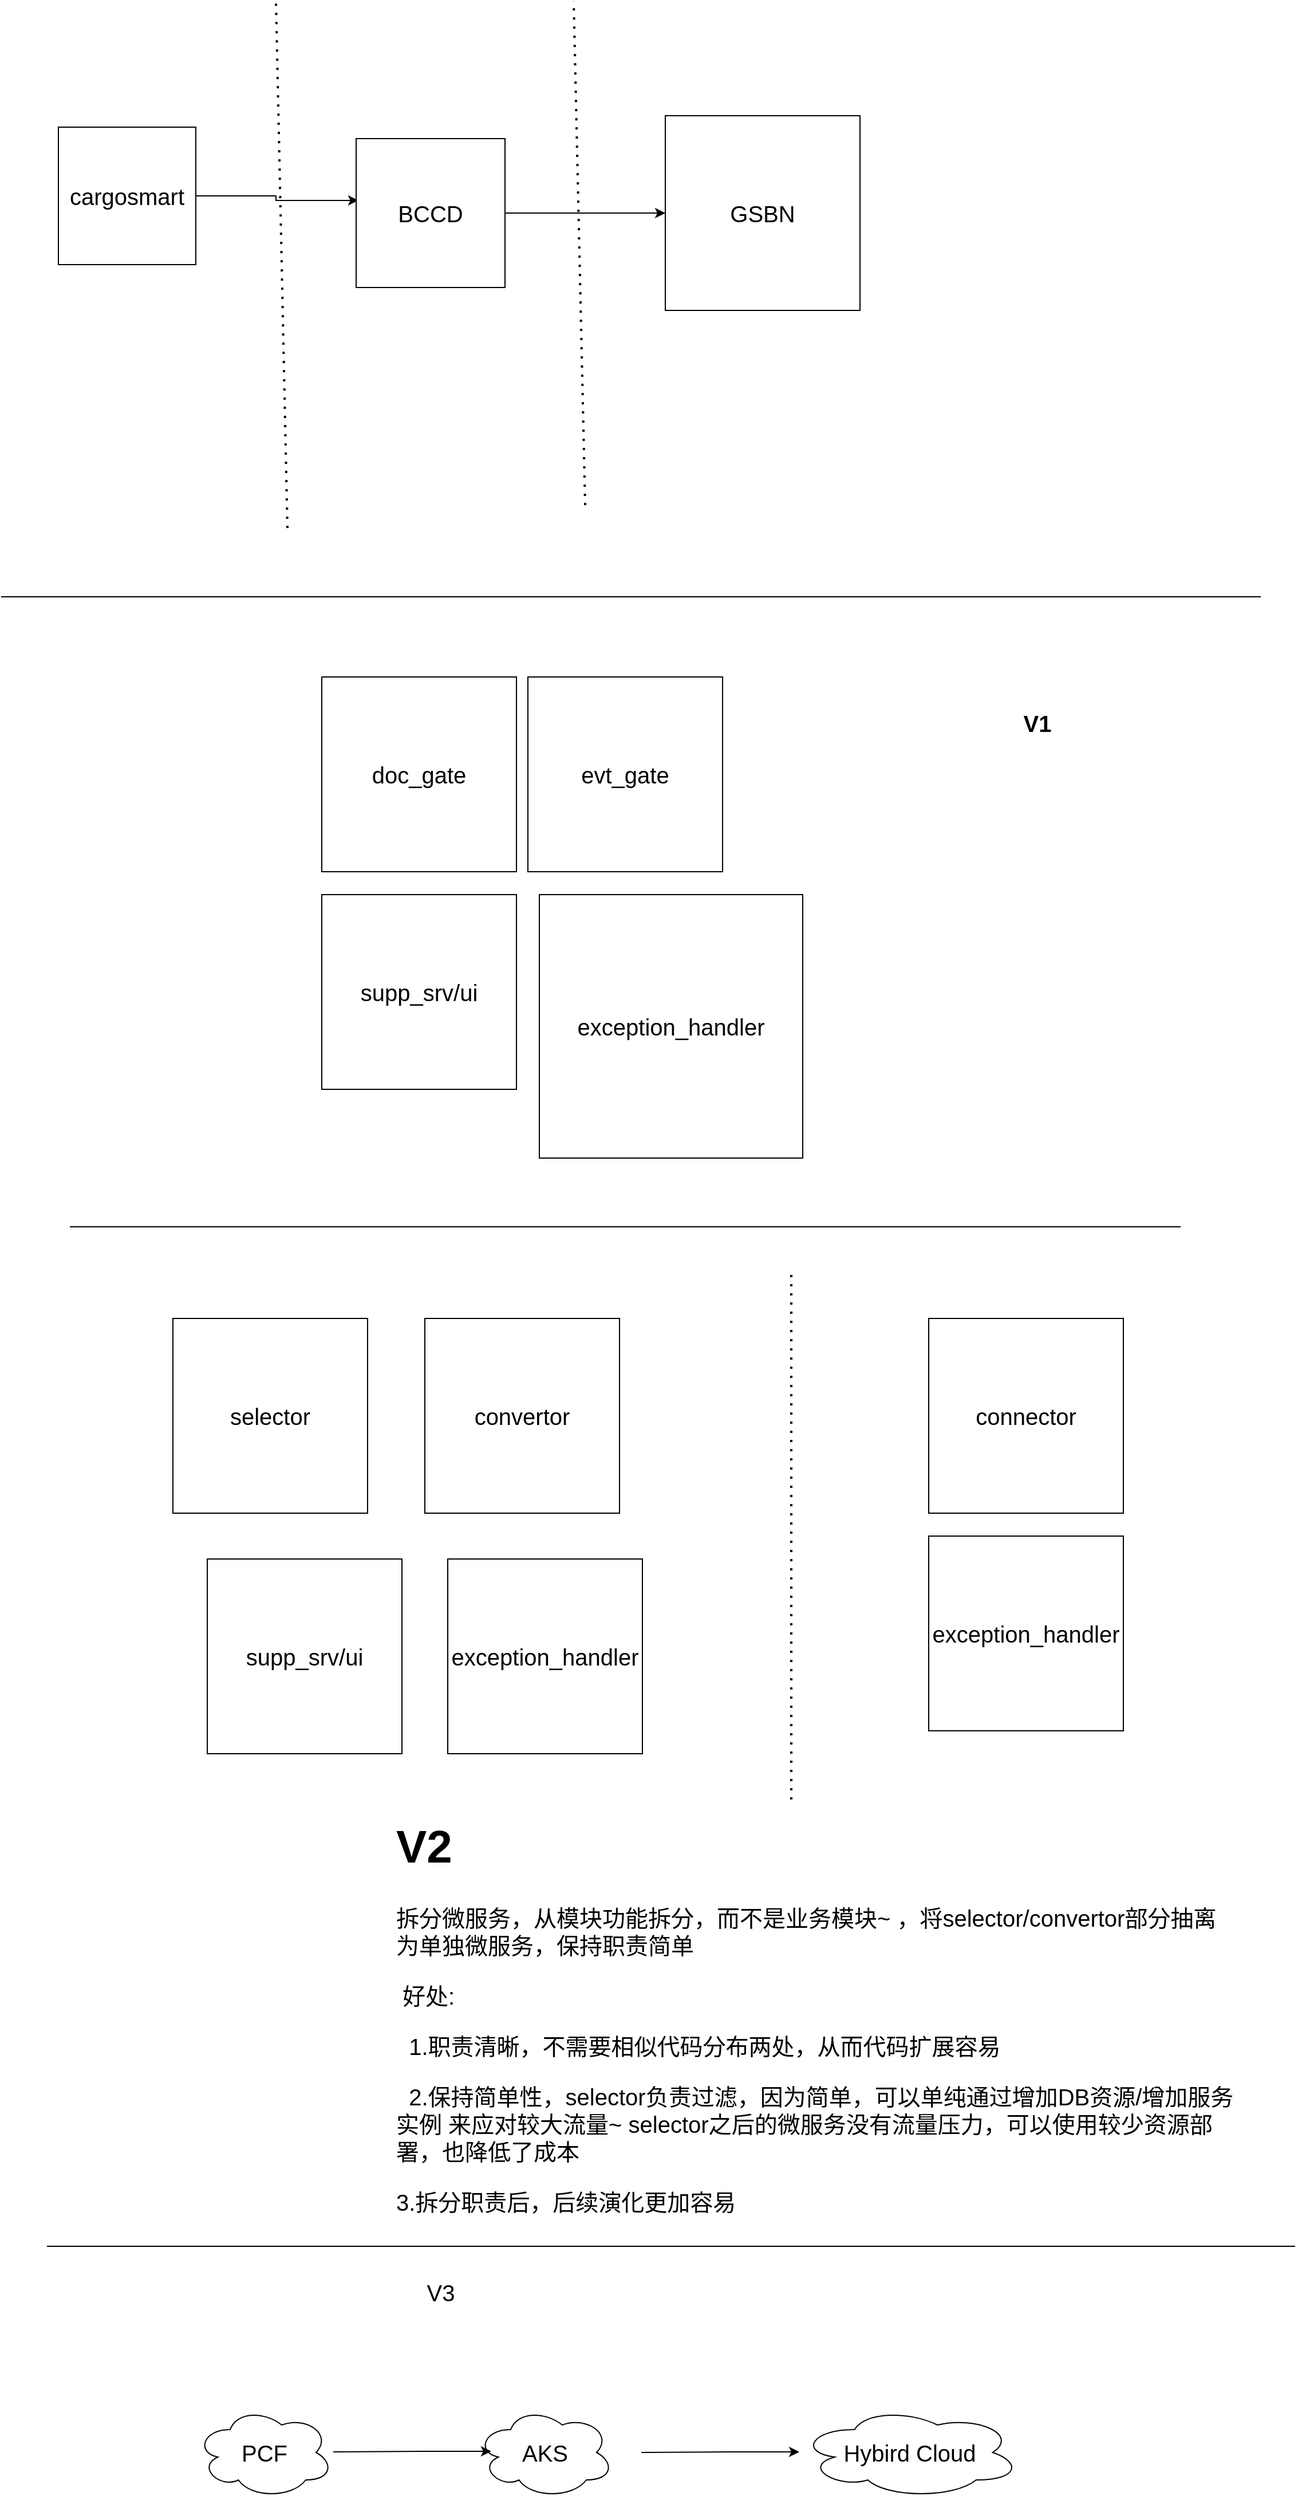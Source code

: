 <mxfile version="14.6.11" type="github"><diagram id="OMsx9liW3h0tBQIRbgd1" name="Page-1"><mxGraphModel dx="1422" dy="752" grid="1" gridSize="10" guides="1" tooltips="1" connect="1" arrows="1" fold="1" page="1" pageScale="1" pageWidth="827" pageHeight="1169" math="0" shadow="0"><root><mxCell id="0"/><mxCell id="1" parent="0"/><mxCell id="OvmdYI9mvSDKZCoPvi-I-7" style="edgeStyle=orthogonalEdgeStyle;rounded=0;orthogonalLoop=1;jettySize=auto;html=1;entryX=0.015;entryY=0.415;entryDx=0;entryDy=0;entryPerimeter=0;" edge="1" parent="1" source="OvmdYI9mvSDKZCoPvi-I-1" target="OvmdYI9mvSDKZCoPvi-I-3"><mxGeometry relative="1" as="geometry"><Array as="points"><mxPoint x="250" y="200"/><mxPoint x="250" y="204"/></Array></mxGeometry></mxCell><mxCell id="OvmdYI9mvSDKZCoPvi-I-1" value="&lt;font style=&quot;font-size: 20px&quot;&gt;cargosmart&lt;/font&gt;" style="whiteSpace=wrap;html=1;aspect=fixed;" vertex="1" parent="1"><mxGeometry x="60" y="140" width="120" height="120" as="geometry"/></mxCell><mxCell id="OvmdYI9mvSDKZCoPvi-I-8" style="edgeStyle=orthogonalEdgeStyle;rounded=0;orthogonalLoop=1;jettySize=auto;html=1;entryX=0;entryY=0.5;entryDx=0;entryDy=0;" edge="1" parent="1" source="OvmdYI9mvSDKZCoPvi-I-3" target="OvmdYI9mvSDKZCoPvi-I-6"><mxGeometry relative="1" as="geometry"/></mxCell><mxCell id="OvmdYI9mvSDKZCoPvi-I-3" value="&lt;font style=&quot;font-size: 20px&quot;&gt;BCCD&lt;/font&gt;" style="whiteSpace=wrap;html=1;aspect=fixed;" vertex="1" parent="1"><mxGeometry x="320" y="150" width="130" height="130" as="geometry"/></mxCell><mxCell id="OvmdYI9mvSDKZCoPvi-I-6" value="&lt;font style=&quot;font-size: 20px&quot;&gt;GSBN&lt;/font&gt;" style="whiteSpace=wrap;html=1;aspect=fixed;" vertex="1" parent="1"><mxGeometry x="590" y="130" width="170" height="170" as="geometry"/></mxCell><mxCell id="OvmdYI9mvSDKZCoPvi-I-9" value="" style="endArrow=none;html=1;" edge="1" parent="1"><mxGeometry width="50" height="50" relative="1" as="geometry"><mxPoint x="10" y="550" as="sourcePoint"/><mxPoint x="1110" y="550" as="targetPoint"/></mxGeometry></mxCell><mxCell id="OvmdYI9mvSDKZCoPvi-I-10" value="" style="endArrow=none;dashed=1;html=1;dashPattern=1 3;strokeWidth=2;" edge="1" parent="1"><mxGeometry width="50" height="50" relative="1" as="geometry"><mxPoint x="260" y="490" as="sourcePoint"/><mxPoint x="250" y="30" as="targetPoint"/></mxGeometry></mxCell><mxCell id="OvmdYI9mvSDKZCoPvi-I-11" value="" style="endArrow=none;dashed=1;html=1;dashPattern=1 3;strokeWidth=2;" edge="1" parent="1"><mxGeometry width="50" height="50" relative="1" as="geometry"><mxPoint x="520" y="470" as="sourcePoint"/><mxPoint x="510" y="30" as="targetPoint"/></mxGeometry></mxCell><mxCell id="OvmdYI9mvSDKZCoPvi-I-12" value="&lt;font style=&quot;font-size: 20px&quot;&gt;doc_gate&lt;/font&gt;" style="whiteSpace=wrap;html=1;aspect=fixed;" vertex="1" parent="1"><mxGeometry x="290" y="620" width="170" height="170" as="geometry"/></mxCell><mxCell id="OvmdYI9mvSDKZCoPvi-I-14" value="&lt;font style=&quot;font-size: 20px&quot;&gt;evt_gate&lt;/font&gt;" style="whiteSpace=wrap;html=1;aspect=fixed;" vertex="1" parent="1"><mxGeometry x="470" y="620" width="170" height="170" as="geometry"/></mxCell><mxCell id="OvmdYI9mvSDKZCoPvi-I-15" value="&lt;font style=&quot;font-size: 20px&quot;&gt;supp_srv/ui&lt;/font&gt;" style="whiteSpace=wrap;html=1;aspect=fixed;" vertex="1" parent="1"><mxGeometry x="290" y="810" width="170" height="170" as="geometry"/></mxCell><mxCell id="OvmdYI9mvSDKZCoPvi-I-16" value="&lt;font style=&quot;font-size: 20px&quot;&gt;exception_handler&lt;/font&gt;" style="whiteSpace=wrap;html=1;aspect=fixed;" vertex="1" parent="1"><mxGeometry x="480" y="810" width="230" height="230" as="geometry"/></mxCell><mxCell id="OvmdYI9mvSDKZCoPvi-I-17" value="V1" style="text;html=1;strokeColor=none;fillColor=none;align=center;verticalAlign=middle;whiteSpace=wrap;rounded=0;fontSize=20;fontStyle=1" vertex="1" parent="1"><mxGeometry x="820" y="620" width="190" height="80" as="geometry"/></mxCell><mxCell id="OvmdYI9mvSDKZCoPvi-I-18" value="" style="endArrow=none;html=1;fontSize=20;" edge="1" parent="1"><mxGeometry width="50" height="50" relative="1" as="geometry"><mxPoint x="70" y="1100" as="sourcePoint"/><mxPoint x="1040" y="1100" as="targetPoint"/></mxGeometry></mxCell><mxCell id="OvmdYI9mvSDKZCoPvi-I-19" value="&lt;font style=&quot;font-size: 20px&quot;&gt;supp_srv/ui&lt;/font&gt;" style="whiteSpace=wrap;html=1;aspect=fixed;" vertex="1" parent="1"><mxGeometry x="190" y="1390" width="170" height="170" as="geometry"/></mxCell><mxCell id="OvmdYI9mvSDKZCoPvi-I-20" value="&lt;font style=&quot;font-size: 20px&quot;&gt;exception_handler&lt;/font&gt;" style="whiteSpace=wrap;html=1;aspect=fixed;" vertex="1" parent="1"><mxGeometry x="400" y="1390" width="170" height="170" as="geometry"/></mxCell><mxCell id="OvmdYI9mvSDKZCoPvi-I-21" value="&lt;font style=&quot;font-size: 20px&quot;&gt;selector&lt;/font&gt;" style="whiteSpace=wrap;html=1;aspect=fixed;" vertex="1" parent="1"><mxGeometry x="160" y="1180" width="170" height="170" as="geometry"/></mxCell><mxCell id="OvmdYI9mvSDKZCoPvi-I-22" value="&lt;font style=&quot;font-size: 20px&quot;&gt;convertor&lt;/font&gt;" style="whiteSpace=wrap;html=1;aspect=fixed;" vertex="1" parent="1"><mxGeometry x="380" y="1180" width="170" height="170" as="geometry"/></mxCell><mxCell id="OvmdYI9mvSDKZCoPvi-I-23" value="&lt;font style=&quot;font-size: 20px&quot;&gt;connector&lt;/font&gt;" style="whiteSpace=wrap;html=1;aspect=fixed;" vertex="1" parent="1"><mxGeometry x="820" y="1180" width="170" height="170" as="geometry"/></mxCell><mxCell id="OvmdYI9mvSDKZCoPvi-I-24" value="" style="endArrow=none;dashed=1;html=1;dashPattern=1 3;strokeWidth=2;fontSize=20;" edge="1" parent="1"><mxGeometry width="50" height="50" relative="1" as="geometry"><mxPoint x="700" y="1600" as="sourcePoint"/><mxPoint x="700" y="1140" as="targetPoint"/></mxGeometry></mxCell><mxCell id="OvmdYI9mvSDKZCoPvi-I-25" value="&lt;font style=&quot;font-size: 20px&quot;&gt;exception_handler&lt;/font&gt;" style="whiteSpace=wrap;html=1;aspect=fixed;" vertex="1" parent="1"><mxGeometry x="820" y="1370" width="170" height="170" as="geometry"/></mxCell><mxCell id="OvmdYI9mvSDKZCoPvi-I-27" value="" style="endArrow=none;html=1;fontSize=20;" edge="1" parent="1"><mxGeometry width="50" height="50" relative="1" as="geometry"><mxPoint x="50" y="1990" as="sourcePoint"/><mxPoint x="1140" y="1990" as="targetPoint"/></mxGeometry></mxCell><mxCell id="OvmdYI9mvSDKZCoPvi-I-28" value="&lt;h1&gt;V2&lt;br&gt;&lt;/h1&gt;&lt;p&gt;拆分微服务，从模块功能拆分，而不是业务模块~ ，将selector/convertor部分抽离为单独微服务，保持职责简单&lt;/p&gt;&lt;p&gt;&amp;nbsp;好处:&lt;/p&gt;&lt;p&gt;&amp;nbsp; 1.职责清晰，不需要相似代码分布两处，从而代码扩展容易&lt;/p&gt;&lt;p&gt;&amp;nbsp; 2.保持简单性，selector负责过滤，因为简单，可以单纯通过增加DB资源/增加服务实例 来应对较大流量~ selector之后的微服务没有流量压力，可以使用较少资源部署，也降低了成本&lt;/p&gt;&lt;p&gt;3.拆分职责后，后续演化更加容易&lt;br&gt;&lt;/p&gt;&lt;p&gt;&lt;br&gt;&lt;/p&gt;&lt;p&gt;&lt;br&gt;&lt;/p&gt;" style="text;html=1;strokeColor=none;fillColor=none;spacing=5;spacingTop=-20;whiteSpace=wrap;overflow=hidden;rounded=0;fontSize=20;" vertex="1" parent="1"><mxGeometry x="350" y="1600" width="740" height="370" as="geometry"/></mxCell><mxCell id="OvmdYI9mvSDKZCoPvi-I-29" value="V3" style="text;html=1;strokeColor=none;fillColor=none;align=center;verticalAlign=middle;whiteSpace=wrap;rounded=0;fontSize=20;" vertex="1" parent="1"><mxGeometry x="374" y="2020" width="40" height="20" as="geometry"/></mxCell><mxCell id="OvmdYI9mvSDKZCoPvi-I-30" value="PCF" style="ellipse;shape=cloud;whiteSpace=wrap;html=1;fontSize=20;" vertex="1" parent="1"><mxGeometry x="180" y="2130" width="120" height="80" as="geometry"/></mxCell><mxCell id="OvmdYI9mvSDKZCoPvi-I-31" value="AKS" style="ellipse;shape=cloud;whiteSpace=wrap;html=1;fontSize=20;" vertex="1" parent="1"><mxGeometry x="425" y="2130" width="120" height="80" as="geometry"/></mxCell><mxCell id="OvmdYI9mvSDKZCoPvi-I-32" value="Hybird Cloud" style="ellipse;shape=cloud;whiteSpace=wrap;html=1;fontSize=20;" vertex="1" parent="1"><mxGeometry x="707" y="2130" width="193" height="80" as="geometry"/></mxCell><mxCell id="OvmdYI9mvSDKZCoPvi-I-33" value="" style="endArrow=classic;html=1;fontSize=20;entryX=0.108;entryY=0.488;entryDx=0;entryDy=0;entryPerimeter=0;" edge="1" parent="1" source="OvmdYI9mvSDKZCoPvi-I-30" target="OvmdYI9mvSDKZCoPvi-I-31"><mxGeometry width="50" height="50" relative="1" as="geometry"><mxPoint x="300" y="2220" as="sourcePoint"/><mxPoint x="370.711" y="2170" as="targetPoint"/><Array as="points"><mxPoint x="370" y="2169"/></Array></mxGeometry></mxCell><mxCell id="OvmdYI9mvSDKZCoPvi-I-34" value="" style="endArrow=classic;html=1;fontSize=20;entryX=0.108;entryY=0.488;entryDx=0;entryDy=0;entryPerimeter=0;" edge="1" parent="1"><mxGeometry width="50" height="50" relative="1" as="geometry"><mxPoint x="569.036" y="2170.038" as="sourcePoint"/><mxPoint x="707" y="2169.54" as="targetPoint"/><Array as="points"><mxPoint x="639.04" y="2169.5"/></Array></mxGeometry></mxCell></root></mxGraphModel></diagram></mxfile>